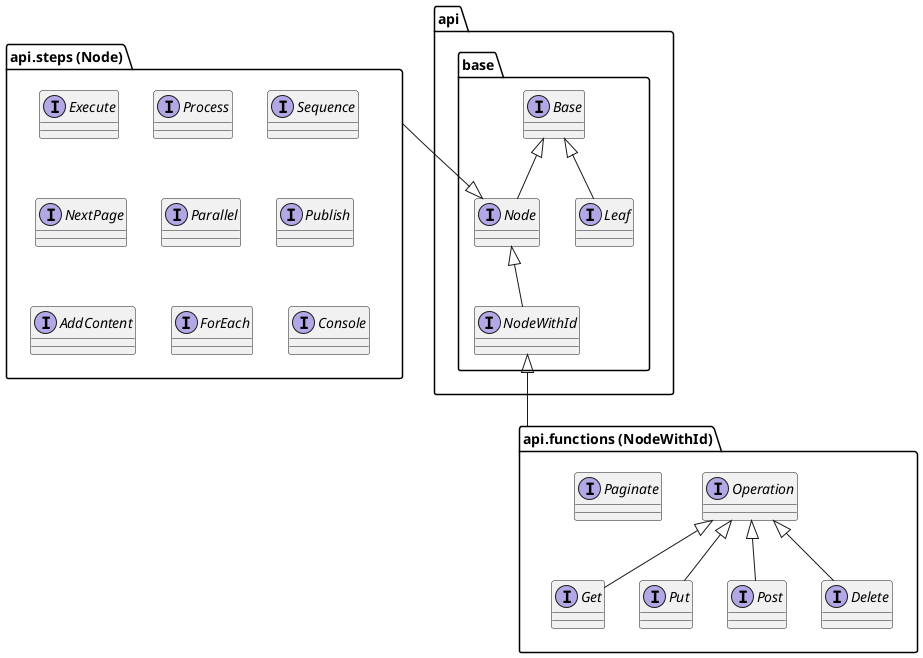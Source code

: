 @startuml

package api.base {
    interface Base
    interface Leaf
    interface Node
    interface NodeWithId

    Base <|-- Leaf
    Base <|-- Node
    Node <|-- NodeWithId
}

package "api.functions (NodeWithId)" as functions {
    interface Operation
    interface Get extends Operation
    interface Put extends Operation
    interface Post extends Operation
    interface Delete extends Operation
    interface Paginate
}

package "api.steps (Node)" as steps {
    interface Execute
    interface Process
    interface Sequence
    interface NextPage
    interface Parallel
    interface Publish
    interface AddContent
    interface ForEach
    interface Console
}

Node <|-up- steps
NodeWithId <|-- functions

@enduml
